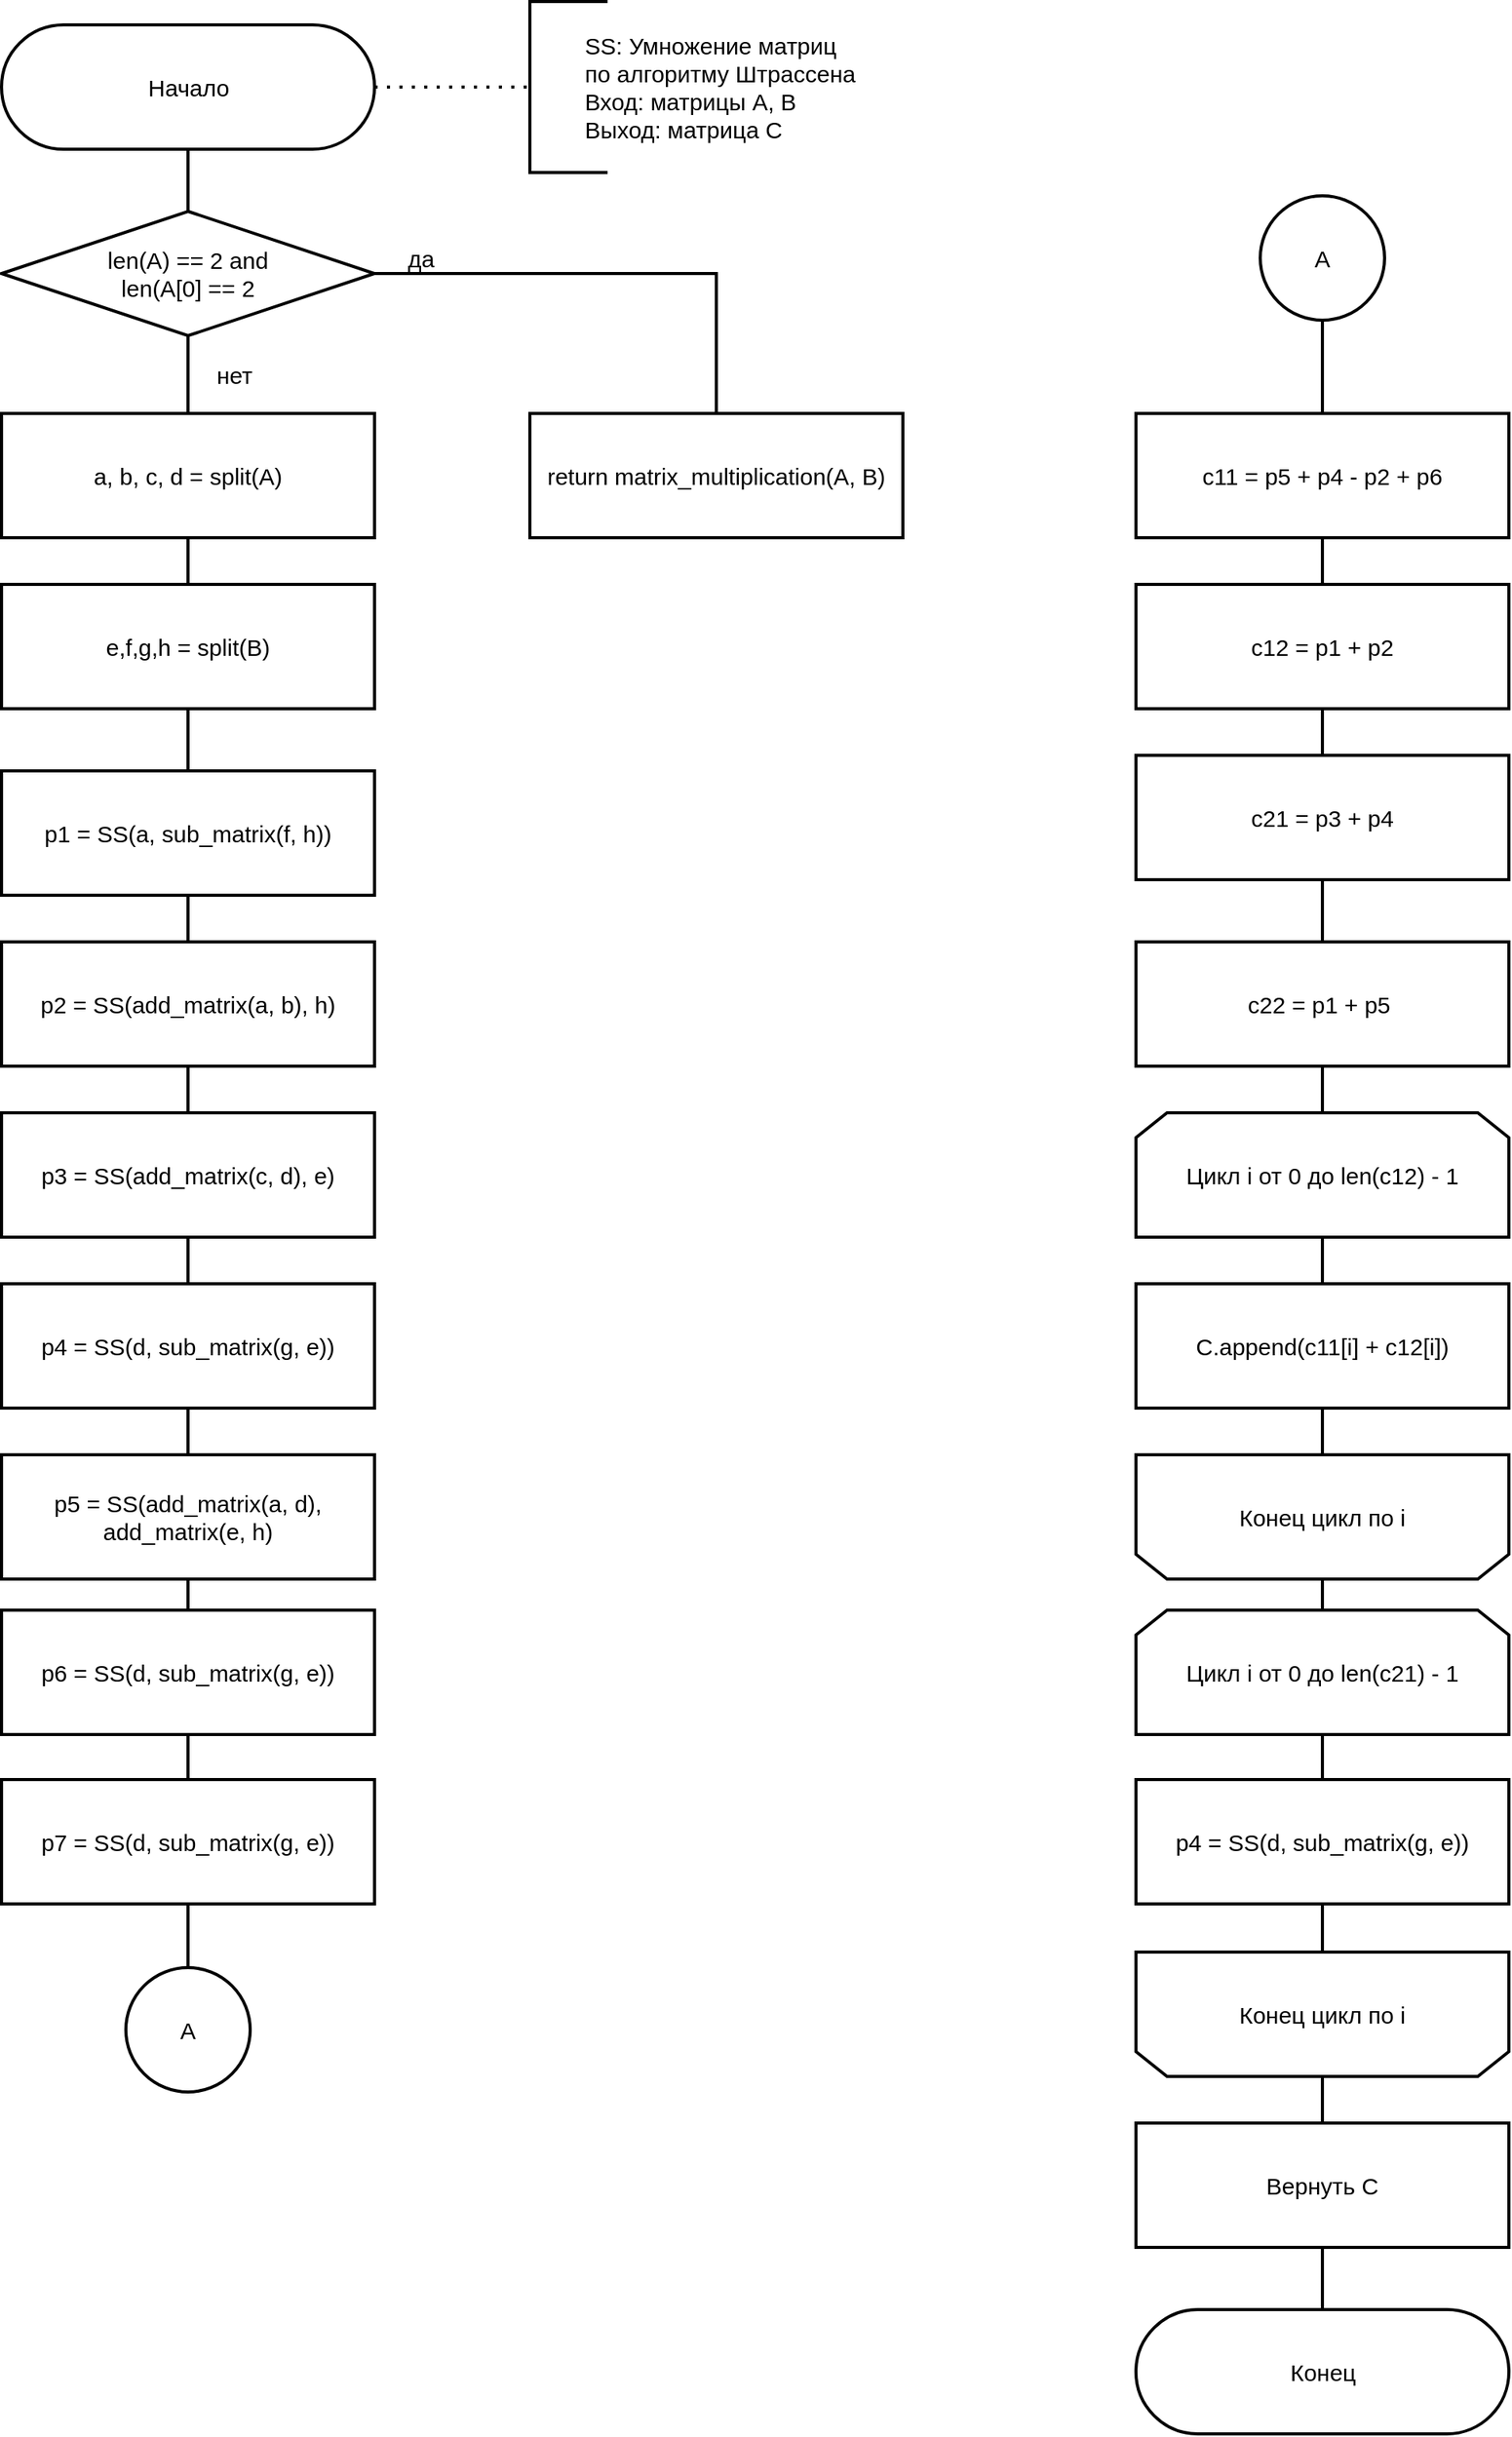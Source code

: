 <mxfile version="20.8.16" type="device"><diagram id="000ZN6dYJjvzejGKnjaA" name="Page-1"><mxGraphModel dx="1434" dy="844" grid="1" gridSize="10" guides="1" tooltips="1" connect="1" arrows="1" fold="1" page="1" pageScale="1" pageWidth="827" pageHeight="1169" math="0" shadow="0"><root><mxCell id="0"/><mxCell id="1" parent="0"/><mxCell id="41" value="&lt;font style=&quot;font-size: 15px;&quot;&gt;Начало&lt;/font&gt;" style="html=1;dashed=0;whitespace=wrap;shape=mxgraph.dfd.start;strokeWidth=2;fontSize=15;" parent="1" vertex="1"><mxGeometry x="90" y="40" width="240" height="80" as="geometry"/></mxCell><mxCell id="42" style="edgeStyle=orthogonalEdgeStyle;rounded=0;orthogonalLoop=1;jettySize=auto;html=1;exitX=0.5;exitY=1;exitDx=0;exitDy=0;fontSize=15;strokeWidth=2;" parent="1" edge="1"><mxGeometry relative="1" as="geometry"><mxPoint x="314" y="245" as="sourcePoint"/><mxPoint x="314" y="245" as="targetPoint"/></mxGeometry></mxCell><mxCell id="43" value="&lt;div style=&quot;font-size: 15px;&quot;&gt;&lt;span style=&quot;white-space: pre; font-size: 15px;&quot;&gt;&#9;&lt;/span&gt;SS: Умножение матриц&lt;/div&gt;&lt;div style=&quot;font-size: 15px;&quot;&gt;&lt;span style=&quot;white-space: pre; font-size: 15px;&quot;&gt;&#9;&lt;/span&gt;по алгоритму Штрассена&lt;/div&gt;&lt;span style=&quot;white-space: pre; font-size: 15px;&quot;&gt;&#9;&lt;/span&gt;Вход: матрицы A, B&lt;br style=&quot;font-size: 15px;&quot;&gt;&lt;span style=&quot;white-space: pre; font-size: 15px;&quot;&gt;&#9;&lt;/span&gt;Выход: матрица C" style="strokeWidth=2;html=1;shape=mxgraph.flowchart.annotation_1;align=left;pointerEvents=1;fontSize=15;" parent="1" vertex="1"><mxGeometry x="430" y="25" width="50" height="110" as="geometry"/></mxCell><mxCell id="EzvzDXHLYQz7vuOXu6nF-195" value="&lt;font style=&quot;font-size: 15px;&quot;&gt;return matrix_multiplication(A, B)&lt;br style=&quot;font-size: 15px;&quot;&gt;&lt;/font&gt;" style="rounded=0;whiteSpace=wrap;html=1;strokeWidth=2;fontSize=15;" parent="1" vertex="1"><mxGeometry x="430" y="290" width="240" height="80" as="geometry"/></mxCell><mxCell id="EzvzDXHLYQz7vuOXu6nF-201" value="&lt;font style=&quot;font-size: 15px;&quot;&gt;e,f,g,h = split(B)&lt;br style=&quot;font-size: 15px;&quot;&gt;&lt;/font&gt;" style="rounded=0;whiteSpace=wrap;html=1;strokeWidth=2;fontSize=15;" parent="1" vertex="1"><mxGeometry x="90" y="400" width="240" height="80" as="geometry"/></mxCell><mxCell id="EzvzDXHLYQz7vuOXu6nF-203" value="" style="endArrow=none;dashed=1;html=1;dashPattern=1 3;strokeWidth=2;rounded=0;fontSize=15;exitX=1;exitY=0.5;exitDx=0;exitDy=0;exitPerimeter=0;entryX=0;entryY=0.5;entryDx=0;entryDy=0;entryPerimeter=0;" parent="1" source="41" target="43" edge="1"><mxGeometry width="50" height="50" relative="1" as="geometry"><mxPoint x="390" y="270" as="sourcePoint"/><mxPoint x="440" y="220" as="targetPoint"/></mxGeometry></mxCell><mxCell id="AyYwPpwACS3GrpdmaXsQ-61" value="len(A) == 2 and&lt;br&gt;len(A[0] == 2" style="rhombus;whiteSpace=wrap;html=1;strokeWidth=2;fontSize=15;" parent="1" vertex="1"><mxGeometry x="90" y="160" width="240" height="80" as="geometry"/></mxCell><mxCell id="AyYwPpwACS3GrpdmaXsQ-62" value="&lt;font style=&quot;font-size: 15px;&quot;&gt;a, b, c, d = split(A)&lt;br style=&quot;font-size: 15px;&quot;&gt;&lt;/font&gt;" style="rounded=0;whiteSpace=wrap;html=1;strokeWidth=2;fontSize=15;" parent="1" vertex="1"><mxGeometry x="90" y="290" width="240" height="80" as="geometry"/></mxCell><mxCell id="AyYwPpwACS3GrpdmaXsQ-63" value="&lt;font style=&quot;font-size: 15px;&quot;&gt;p3 = SS(add_matrix(c, d), e)&lt;br style=&quot;font-size: 15px;&quot;&gt;&lt;/font&gt;" style="rounded=0;whiteSpace=wrap;html=1;strokeWidth=2;fontSize=15;" parent="1" vertex="1"><mxGeometry x="90" y="740" width="240" height="80" as="geometry"/></mxCell><mxCell id="AyYwPpwACS3GrpdmaXsQ-64" value="&lt;font style=&quot;font-size: 15px;&quot;&gt;p2 = SS(add_matrix(a, b), h)&lt;br style=&quot;font-size: 15px;&quot;&gt;&lt;/font&gt;" style="rounded=0;whiteSpace=wrap;html=1;strokeWidth=2;fontSize=15;" parent="1" vertex="1"><mxGeometry x="90" y="630" width="240" height="80" as="geometry"/></mxCell><mxCell id="AyYwPpwACS3GrpdmaXsQ-65" value="&lt;font style=&quot;font-size: 15px;&quot;&gt;p1 = SS(a, sub_matrix(f, h))&lt;br style=&quot;font-size: 15px;&quot;&gt;&lt;/font&gt;" style="rounded=0;whiteSpace=wrap;html=1;strokeWidth=2;fontSize=15;" parent="1" vertex="1"><mxGeometry x="90" y="520" width="240" height="80" as="geometry"/></mxCell><mxCell id="AyYwPpwACS3GrpdmaXsQ-66" value="&lt;font style=&quot;font-size: 15px;&quot;&gt;p4 = SS(d, sub_matrix(g, e))&lt;br style=&quot;font-size: 15px;&quot;&gt;&lt;/font&gt;" style="rounded=0;whiteSpace=wrap;html=1;strokeWidth=2;fontSize=15;" parent="1" vertex="1"><mxGeometry x="90" y="850" width="240" height="80" as="geometry"/></mxCell><mxCell id="AyYwPpwACS3GrpdmaXsQ-67" value="&lt;font style=&quot;font-size: 15px;&quot;&gt;p5 = SS(add_matrix(a, d),&lt;br&gt;add_matrix(e, h)&lt;br style=&quot;font-size: 15px;&quot;&gt;&lt;/font&gt;" style="rounded=0;whiteSpace=wrap;html=1;strokeWidth=2;fontSize=15;" parent="1" vertex="1"><mxGeometry x="90" y="960" width="240" height="80" as="geometry"/></mxCell><mxCell id="AyYwPpwACS3GrpdmaXsQ-68" value="&lt;font style=&quot;font-size: 15px;&quot;&gt;p7 = SS(d, sub_matrix(g, e))&lt;br style=&quot;font-size: 15px;&quot;&gt;&lt;/font&gt;" style="rounded=0;whiteSpace=wrap;html=1;strokeWidth=2;fontSize=15;" parent="1" vertex="1"><mxGeometry x="90" y="1169" width="240" height="80" as="geometry"/></mxCell><mxCell id="AyYwPpwACS3GrpdmaXsQ-69" value="&lt;font style=&quot;font-size: 15px;&quot;&gt;p6 = SS(d, sub_matrix(g, e))&lt;br style=&quot;font-size: 15px;&quot;&gt;&lt;/font&gt;" style="rounded=0;whiteSpace=wrap;html=1;strokeWidth=2;fontSize=15;" parent="1" vertex="1"><mxGeometry x="90" y="1060" width="240" height="80" as="geometry"/></mxCell><mxCell id="AyYwPpwACS3GrpdmaXsQ-70" value="А" style="ellipse;whiteSpace=wrap;html=1;aspect=fixed;strokeWidth=2;fontSize=15;" parent="1" vertex="1"><mxGeometry x="170" y="1290" width="80" height="80" as="geometry"/></mxCell><mxCell id="AyYwPpwACS3GrpdmaXsQ-71" value="А" style="ellipse;whiteSpace=wrap;html=1;aspect=fixed;strokeWidth=2;fontSize=15;" parent="1" vertex="1"><mxGeometry x="900" y="150" width="80" height="80" as="geometry"/></mxCell><mxCell id="AyYwPpwACS3GrpdmaXsQ-72" value="&lt;font style=&quot;font-size: 15px;&quot;&gt;c11 = p5 + p4 - p2 + p6&lt;br style=&quot;font-size: 15px;&quot;&gt;&lt;/font&gt;" style="rounded=0;whiteSpace=wrap;html=1;strokeWidth=2;fontSize=15;" parent="1" vertex="1"><mxGeometry x="820" y="290" width="240" height="80" as="geometry"/></mxCell><mxCell id="AyYwPpwACS3GrpdmaXsQ-73" value="&lt;font style=&quot;font-size: 15px;&quot;&gt;c12 = p1 + p2&lt;br style=&quot;font-size: 15px;&quot;&gt;&lt;/font&gt;" style="rounded=0;whiteSpace=wrap;html=1;strokeWidth=2;fontSize=15;" parent="1" vertex="1"><mxGeometry x="820" y="400" width="240" height="80" as="geometry"/></mxCell><mxCell id="AyYwPpwACS3GrpdmaXsQ-74" value="&lt;font style=&quot;font-size: 15px;&quot;&gt;c21 = p3 + p4&lt;br style=&quot;font-size: 15px;&quot;&gt;&lt;/font&gt;" style="rounded=0;whiteSpace=wrap;html=1;strokeWidth=2;fontSize=15;" parent="1" vertex="1"><mxGeometry x="820" y="510" width="240" height="80" as="geometry"/></mxCell><mxCell id="AyYwPpwACS3GrpdmaXsQ-75" value="&lt;font style=&quot;font-size: 15px;&quot;&gt;c22 = p1 + p5&amp;nbsp;&lt;br style=&quot;font-size: 15px;&quot;&gt;&lt;/font&gt;" style="rounded=0;whiteSpace=wrap;html=1;strokeWidth=2;fontSize=15;" parent="1" vertex="1"><mxGeometry x="820" y="630" width="240" height="80" as="geometry"/></mxCell><mxCell id="AyYwPpwACS3GrpdmaXsQ-77" value="Цикл i от 0 до len(c12) - 1" style="shape=loopLimit;whiteSpace=wrap;html=1;strokeWidth=2;fontSize=15;" parent="1" vertex="1"><mxGeometry x="820" y="740" width="240" height="80" as="geometry"/></mxCell><mxCell id="AyYwPpwACS3GrpdmaXsQ-78" value="Конец цикл по i" style="shape=loopLimit;whiteSpace=wrap;html=1;strokeWidth=2;fontSize=15;direction=west;" parent="1" vertex="1"><mxGeometry x="820" y="960" width="240" height="80" as="geometry"/></mxCell><mxCell id="AyYwPpwACS3GrpdmaXsQ-79" value="&lt;font style=&quot;font-size: 15px;&quot;&gt;p4 = SS(d, sub_matrix(g, e))&lt;br style=&quot;font-size: 15px;&quot;&gt;&lt;/font&gt;" style="rounded=0;whiteSpace=wrap;html=1;strokeWidth=2;fontSize=15;" parent="1" vertex="1"><mxGeometry x="820" y="1169" width="240" height="80" as="geometry"/></mxCell><mxCell id="AyYwPpwACS3GrpdmaXsQ-80" value="Цикл i от 0 до len(c21) - 1" style="shape=loopLimit;whiteSpace=wrap;html=1;strokeWidth=2;fontSize=15;" parent="1" vertex="1"><mxGeometry x="820" y="1060" width="240" height="80" as="geometry"/></mxCell><mxCell id="AyYwPpwACS3GrpdmaXsQ-81" value="&lt;font style=&quot;font-size: 15px;&quot;&gt;C.append(c11[i] + c12[i])&lt;br style=&quot;font-size: 15px;&quot;&gt;&lt;/font&gt;" style="rounded=0;whiteSpace=wrap;html=1;strokeWidth=2;fontSize=15;" parent="1" vertex="1"><mxGeometry x="820" y="850" width="240" height="80" as="geometry"/></mxCell><mxCell id="AyYwPpwACS3GrpdmaXsQ-82" value="Конец цикл по i" style="shape=loopLimit;whiteSpace=wrap;html=1;strokeWidth=2;fontSize=15;direction=west;" parent="1" vertex="1"><mxGeometry x="820" y="1280" width="240" height="80" as="geometry"/></mxCell><mxCell id="AyYwPpwACS3GrpdmaXsQ-83" value="&lt;font style=&quot;font-size: 15px;&quot;&gt;Вернуть С&lt;br style=&quot;font-size: 15px;&quot;&gt;&lt;/font&gt;" style="rounded=0;whiteSpace=wrap;html=1;strokeWidth=2;fontSize=15;" parent="1" vertex="1"><mxGeometry x="820" y="1390" width="240" height="80" as="geometry"/></mxCell><mxCell id="AyYwPpwACS3GrpdmaXsQ-84" value="Конец" style="html=1;dashed=0;whitespace=wrap;shape=mxgraph.dfd.start;strokeWidth=2;fontSize=15;" parent="1" vertex="1"><mxGeometry x="820" y="1510" width="240" height="80" as="geometry"/></mxCell><mxCell id="AyYwPpwACS3GrpdmaXsQ-85" value="" style="endArrow=none;html=1;rounded=0;strokeWidth=2;fontSize=15;exitX=0.5;exitY=1;exitDx=0;exitDy=0;entryX=0.5;entryY=0;entryDx=0;entryDy=0;" parent="1" source="EzvzDXHLYQz7vuOXu6nF-201" target="AyYwPpwACS3GrpdmaXsQ-65" edge="1"><mxGeometry width="50" height="50" relative="1" as="geometry"><mxPoint x="390" y="140" as="sourcePoint"/><mxPoint x="440" y="90" as="targetPoint"/></mxGeometry></mxCell><mxCell id="AyYwPpwACS3GrpdmaXsQ-86" value="" style="endArrow=none;html=1;rounded=0;strokeWidth=2;fontSize=15;exitX=0.5;exitY=1;exitDx=0;exitDy=0;entryX=0.5;entryY=0;entryDx=0;entryDy=0;" parent="1" source="AyYwPpwACS3GrpdmaXsQ-62" target="EzvzDXHLYQz7vuOXu6nF-201" edge="1"><mxGeometry width="50" height="50" relative="1" as="geometry"><mxPoint x="390" y="140" as="sourcePoint"/><mxPoint x="440" y="90" as="targetPoint"/></mxGeometry></mxCell><mxCell id="AyYwPpwACS3GrpdmaXsQ-87" value="" style="endArrow=none;html=1;rounded=0;strokeWidth=2;fontSize=15;exitX=0.5;exitY=1;exitDx=0;exitDy=0;entryX=0.5;entryY=0;entryDx=0;entryDy=0;" parent="1" source="AyYwPpwACS3GrpdmaXsQ-61" target="AyYwPpwACS3GrpdmaXsQ-62" edge="1"><mxGeometry width="50" height="50" relative="1" as="geometry"><mxPoint x="390" y="140" as="sourcePoint"/><mxPoint x="440" y="90" as="targetPoint"/></mxGeometry></mxCell><mxCell id="AyYwPpwACS3GrpdmaXsQ-88" value="" style="endArrow=none;html=1;rounded=0;strokeWidth=2;fontSize=15;exitX=0.5;exitY=0.5;exitDx=0;exitDy=40;exitPerimeter=0;entryX=0.5;entryY=0;entryDx=0;entryDy=0;" parent="1" source="41" target="AyYwPpwACS3GrpdmaXsQ-61" edge="1"><mxGeometry width="50" height="50" relative="1" as="geometry"><mxPoint x="390" y="140" as="sourcePoint"/><mxPoint x="440" y="90" as="targetPoint"/></mxGeometry></mxCell><mxCell id="AyYwPpwACS3GrpdmaXsQ-89" value="" style="endArrow=none;html=1;rounded=0;strokeWidth=2;fontSize=15;exitX=0.5;exitY=1;exitDx=0;exitDy=0;entryX=0.5;entryY=0;entryDx=0;entryDy=0;" parent="1" source="AyYwPpwACS3GrpdmaXsQ-67" target="AyYwPpwACS3GrpdmaXsQ-69" edge="1"><mxGeometry width="50" height="50" relative="1" as="geometry"><mxPoint x="390" y="510" as="sourcePoint"/><mxPoint x="440" y="460" as="targetPoint"/></mxGeometry></mxCell><mxCell id="AyYwPpwACS3GrpdmaXsQ-90" value="" style="endArrow=none;html=1;rounded=0;strokeWidth=2;fontSize=15;exitX=0.5;exitY=1;exitDx=0;exitDy=0;entryX=0.5;entryY=0;entryDx=0;entryDy=0;" parent="1" source="AyYwPpwACS3GrpdmaXsQ-66" target="AyYwPpwACS3GrpdmaXsQ-67" edge="1"><mxGeometry width="50" height="50" relative="1" as="geometry"><mxPoint x="390" y="510" as="sourcePoint"/><mxPoint x="440" y="460" as="targetPoint"/></mxGeometry></mxCell><mxCell id="AyYwPpwACS3GrpdmaXsQ-91" value="" style="endArrow=none;html=1;rounded=0;strokeWidth=2;fontSize=15;exitX=0.5;exitY=1;exitDx=0;exitDy=0;entryX=0.5;entryY=0;entryDx=0;entryDy=0;" parent="1" source="AyYwPpwACS3GrpdmaXsQ-63" target="AyYwPpwACS3GrpdmaXsQ-66" edge="1"><mxGeometry width="50" height="50" relative="1" as="geometry"><mxPoint x="390" y="510" as="sourcePoint"/><mxPoint x="440" y="460" as="targetPoint"/></mxGeometry></mxCell><mxCell id="AyYwPpwACS3GrpdmaXsQ-92" value="" style="endArrow=none;html=1;rounded=0;strokeWidth=2;fontSize=15;exitX=0.5;exitY=1;exitDx=0;exitDy=0;entryX=0.5;entryY=0;entryDx=0;entryDy=0;" parent="1" source="AyYwPpwACS3GrpdmaXsQ-64" target="AyYwPpwACS3GrpdmaXsQ-63" edge="1"><mxGeometry width="50" height="50" relative="1" as="geometry"><mxPoint x="390" y="510" as="sourcePoint"/><mxPoint x="440" y="460" as="targetPoint"/></mxGeometry></mxCell><mxCell id="AyYwPpwACS3GrpdmaXsQ-93" value="" style="endArrow=none;html=1;rounded=0;strokeWidth=2;fontSize=15;exitX=0.5;exitY=1;exitDx=0;exitDy=0;entryX=0.5;entryY=0;entryDx=0;entryDy=0;" parent="1" source="AyYwPpwACS3GrpdmaXsQ-65" target="AyYwPpwACS3GrpdmaXsQ-64" edge="1"><mxGeometry width="50" height="50" relative="1" as="geometry"><mxPoint x="390" y="510" as="sourcePoint"/><mxPoint x="440" y="460" as="targetPoint"/></mxGeometry></mxCell><mxCell id="AyYwPpwACS3GrpdmaXsQ-94" value="" style="endArrow=none;html=1;rounded=0;strokeWidth=2;fontSize=15;entryX=0.5;entryY=1;entryDx=0;entryDy=0;exitX=0.5;exitY=0;exitDx=0;exitDy=0;" parent="1" source="AyYwPpwACS3GrpdmaXsQ-72" target="AyYwPpwACS3GrpdmaXsQ-71" edge="1"><mxGeometry width="50" height="50" relative="1" as="geometry"><mxPoint x="390" y="870" as="sourcePoint"/><mxPoint x="440" y="820" as="targetPoint"/></mxGeometry></mxCell><mxCell id="AyYwPpwACS3GrpdmaXsQ-95" value="" style="endArrow=none;html=1;rounded=0;strokeWidth=2;fontSize=15;entryX=1;entryY=0.5;entryDx=0;entryDy=0;exitX=0.5;exitY=0;exitDx=0;exitDy=0;" parent="1" source="EzvzDXHLYQz7vuOXu6nF-195" target="AyYwPpwACS3GrpdmaXsQ-61" edge="1"><mxGeometry width="50" height="50" relative="1" as="geometry"><mxPoint x="390" y="870" as="sourcePoint"/><mxPoint x="440" y="820" as="targetPoint"/><Array as="points"><mxPoint x="550" y="200"/></Array></mxGeometry></mxCell><mxCell id="AyYwPpwACS3GrpdmaXsQ-96" value="" style="endArrow=none;html=1;rounded=0;strokeWidth=2;fontSize=15;entryX=0.5;entryY=1;entryDx=0;entryDy=0;exitX=0.5;exitY=0;exitDx=0;exitDy=0;" parent="1" source="AyYwPpwACS3GrpdmaXsQ-70" target="AyYwPpwACS3GrpdmaXsQ-68" edge="1"><mxGeometry width="50" height="50" relative="1" as="geometry"><mxPoint x="390" y="870" as="sourcePoint"/><mxPoint x="440" y="820" as="targetPoint"/></mxGeometry></mxCell><mxCell id="AyYwPpwACS3GrpdmaXsQ-97" value="" style="endArrow=none;html=1;rounded=0;strokeWidth=2;fontSize=15;exitX=0.5;exitY=1;exitDx=0;exitDy=0;entryX=0.5;entryY=0;entryDx=0;entryDy=0;" parent="1" source="AyYwPpwACS3GrpdmaXsQ-69" target="AyYwPpwACS3GrpdmaXsQ-68" edge="1"><mxGeometry width="50" height="50" relative="1" as="geometry"><mxPoint x="390" y="870" as="sourcePoint"/><mxPoint x="440" y="820" as="targetPoint"/></mxGeometry></mxCell><mxCell id="AyYwPpwACS3GrpdmaXsQ-98" value="" style="endArrow=none;html=1;rounded=0;strokeWidth=2;fontSize=15;entryX=0.5;entryY=1;entryDx=0;entryDy=0;exitX=0.5;exitY=0;exitDx=0;exitDy=0;" parent="1" source="AyYwPpwACS3GrpdmaXsQ-77" target="AyYwPpwACS3GrpdmaXsQ-75" edge="1"><mxGeometry width="50" height="50" relative="1" as="geometry"><mxPoint x="390" y="510" as="sourcePoint"/><mxPoint x="440" y="460" as="targetPoint"/></mxGeometry></mxCell><mxCell id="AyYwPpwACS3GrpdmaXsQ-99" value="" style="endArrow=none;html=1;rounded=0;strokeWidth=2;fontSize=15;entryX=0.5;entryY=1;entryDx=0;entryDy=0;exitX=0.5;exitY=0;exitDx=0;exitDy=0;" parent="1" source="AyYwPpwACS3GrpdmaXsQ-75" target="AyYwPpwACS3GrpdmaXsQ-74" edge="1"><mxGeometry width="50" height="50" relative="1" as="geometry"><mxPoint x="390" y="510" as="sourcePoint"/><mxPoint x="440" y="460" as="targetPoint"/></mxGeometry></mxCell><mxCell id="AyYwPpwACS3GrpdmaXsQ-100" value="" style="endArrow=none;html=1;rounded=0;strokeWidth=2;fontSize=15;entryX=0.5;entryY=1;entryDx=0;entryDy=0;exitX=0.5;exitY=0;exitDx=0;exitDy=0;" parent="1" source="AyYwPpwACS3GrpdmaXsQ-74" target="AyYwPpwACS3GrpdmaXsQ-73" edge="1"><mxGeometry width="50" height="50" relative="1" as="geometry"><mxPoint x="390" y="510" as="sourcePoint"/><mxPoint x="440" y="460" as="targetPoint"/></mxGeometry></mxCell><mxCell id="AyYwPpwACS3GrpdmaXsQ-101" value="" style="endArrow=none;html=1;rounded=0;strokeWidth=2;fontSize=15;entryX=0.5;entryY=1;entryDx=0;entryDy=0;exitX=0.5;exitY=0;exitDx=0;exitDy=0;" parent="1" source="AyYwPpwACS3GrpdmaXsQ-73" target="AyYwPpwACS3GrpdmaXsQ-72" edge="1"><mxGeometry width="50" height="50" relative="1" as="geometry"><mxPoint x="390" y="510" as="sourcePoint"/><mxPoint x="440" y="460" as="targetPoint"/></mxGeometry></mxCell><mxCell id="AyYwPpwACS3GrpdmaXsQ-102" value="" style="endArrow=none;html=1;rounded=0;strokeWidth=2;fontSize=15;entryX=0.5;entryY=1;entryDx=0;entryDy=0;exitX=0.5;exitY=0;exitDx=0;exitDy=0;" parent="1" source="AyYwPpwACS3GrpdmaXsQ-79" target="AyYwPpwACS3GrpdmaXsQ-80" edge="1"><mxGeometry width="50" height="50" relative="1" as="geometry"><mxPoint x="390" y="870" as="sourcePoint"/><mxPoint x="440" y="820" as="targetPoint"/></mxGeometry></mxCell><mxCell id="AyYwPpwACS3GrpdmaXsQ-103" value="" style="endArrow=none;html=1;rounded=0;strokeWidth=2;fontSize=15;entryX=0.5;entryY=0;entryDx=0;entryDy=0;exitX=0.5;exitY=0;exitDx=0;exitDy=0;" parent="1" source="AyYwPpwACS3GrpdmaXsQ-80" target="AyYwPpwACS3GrpdmaXsQ-78" edge="1"><mxGeometry width="50" height="50" relative="1" as="geometry"><mxPoint x="390" y="870" as="sourcePoint"/><mxPoint x="440" y="820" as="targetPoint"/></mxGeometry></mxCell><mxCell id="AyYwPpwACS3GrpdmaXsQ-104" value="" style="endArrow=none;html=1;rounded=0;strokeWidth=2;fontSize=15;entryX=0.5;entryY=1;entryDx=0;entryDy=0;exitX=0.5;exitY=1;exitDx=0;exitDy=0;" parent="1" source="AyYwPpwACS3GrpdmaXsQ-78" target="AyYwPpwACS3GrpdmaXsQ-81" edge="1"><mxGeometry width="50" height="50" relative="1" as="geometry"><mxPoint x="390" y="870" as="sourcePoint"/><mxPoint x="440" y="820" as="targetPoint"/></mxGeometry></mxCell><mxCell id="AyYwPpwACS3GrpdmaXsQ-105" value="" style="endArrow=none;html=1;rounded=0;strokeWidth=2;fontSize=15;entryX=0.5;entryY=1;entryDx=0;entryDy=0;exitX=0.5;exitY=0;exitDx=0;exitDy=0;" parent="1" source="AyYwPpwACS3GrpdmaXsQ-81" target="AyYwPpwACS3GrpdmaXsQ-77" edge="1"><mxGeometry width="50" height="50" relative="1" as="geometry"><mxPoint x="390" y="870" as="sourcePoint"/><mxPoint x="440" y="820" as="targetPoint"/></mxGeometry></mxCell><mxCell id="AyYwPpwACS3GrpdmaXsQ-106" value="" style="endArrow=none;html=1;rounded=0;strokeWidth=2;fontSize=15;entryX=0.5;entryY=1;entryDx=0;entryDy=0;exitX=0.5;exitY=0.5;exitDx=0;exitDy=-40;exitPerimeter=0;" parent="1" source="AyYwPpwACS3GrpdmaXsQ-84" target="AyYwPpwACS3GrpdmaXsQ-83" edge="1"><mxGeometry width="50" height="50" relative="1" as="geometry"><mxPoint x="390" y="1240" as="sourcePoint"/><mxPoint x="440" y="1190" as="targetPoint"/></mxGeometry></mxCell><mxCell id="AyYwPpwACS3GrpdmaXsQ-107" value="" style="endArrow=none;html=1;rounded=0;strokeWidth=2;fontSize=15;exitX=0.5;exitY=0;exitDx=0;exitDy=0;entryX=0.5;entryY=0;entryDx=0;entryDy=0;" parent="1" source="AyYwPpwACS3GrpdmaXsQ-82" target="AyYwPpwACS3GrpdmaXsQ-83" edge="1"><mxGeometry width="50" height="50" relative="1" as="geometry"><mxPoint x="390" y="1240" as="sourcePoint"/><mxPoint x="440" y="1190" as="targetPoint"/></mxGeometry></mxCell><mxCell id="AyYwPpwACS3GrpdmaXsQ-108" value="" style="endArrow=none;html=1;rounded=0;strokeWidth=2;fontSize=15;entryX=0.5;entryY=1;entryDx=0;entryDy=0;" parent="1" source="AyYwPpwACS3GrpdmaXsQ-82" target="AyYwPpwACS3GrpdmaXsQ-79" edge="1"><mxGeometry width="50" height="50" relative="1" as="geometry"><mxPoint x="390" y="1240" as="sourcePoint"/><mxPoint x="440" y="1190" as="targetPoint"/></mxGeometry></mxCell><mxCell id="S-ww9qWOLs73VhAYLTHp-43" value="&lt;font style=&quot;font-size: 15px;&quot;&gt;да&lt;/font&gt;" style="text;html=1;strokeColor=none;fillColor=none;align=center;verticalAlign=middle;whiteSpace=wrap;rounded=0;" vertex="1" parent="1"><mxGeometry x="330" y="175" width="60" height="30" as="geometry"/></mxCell><mxCell id="S-ww9qWOLs73VhAYLTHp-44" value="&lt;font style=&quot;font-size: 15px;&quot;&gt;нет&lt;/font&gt;" style="text;html=1;strokeColor=none;fillColor=none;align=center;verticalAlign=middle;whiteSpace=wrap;rounded=0;" vertex="1" parent="1"><mxGeometry x="210" y="250" width="60" height="30" as="geometry"/></mxCell></root></mxGraphModel></diagram></mxfile>